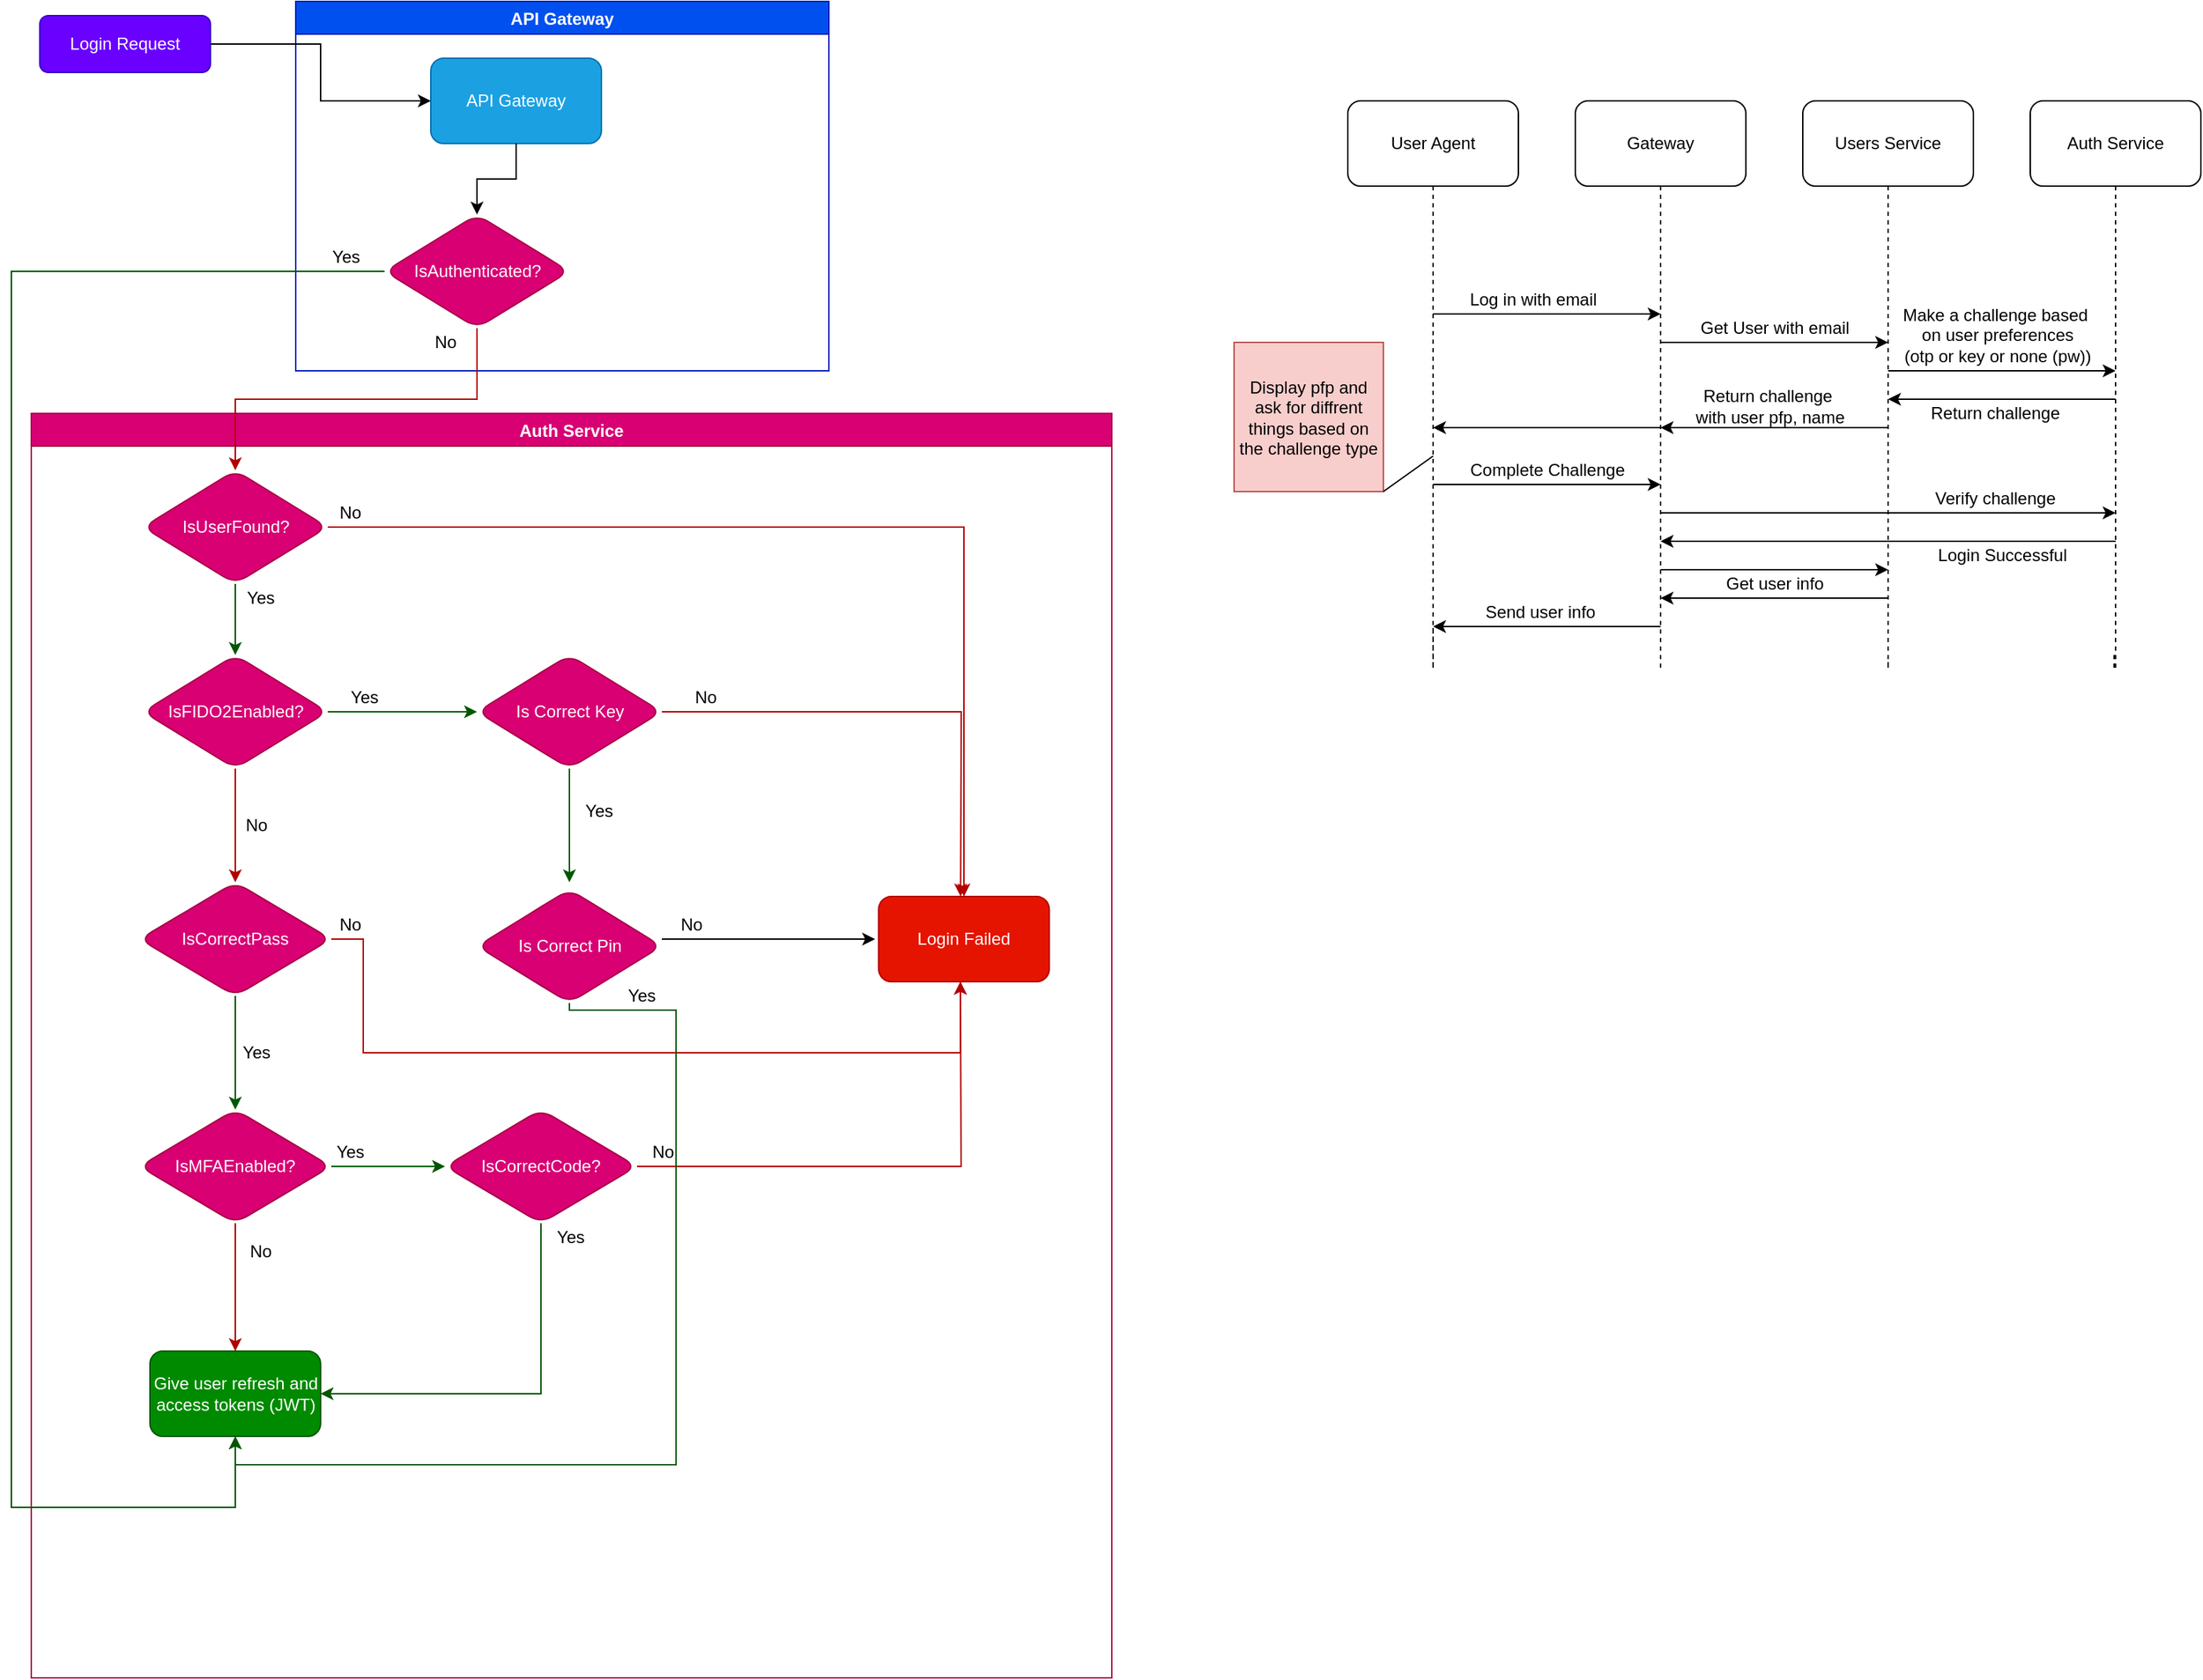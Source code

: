 <mxfile version="16.2.7" type="github">
  <diagram id="C5RBs43oDa-KdzZeNtuy" name="Page-1">
    <mxGraphModel dx="1348" dy="743" grid="1" gridSize="10" guides="1" tooltips="1" connect="1" arrows="1" fold="1" page="1" pageScale="1" pageWidth="827" pageHeight="1169" math="0" shadow="0">
      <root>
        <mxCell id="WIyWlLk6GJQsqaUBKTNV-0" />
        <mxCell id="WIyWlLk6GJQsqaUBKTNV-1" parent="WIyWlLk6GJQsqaUBKTNV-0" />
        <mxCell id="FoUgFa0rfiz2MVf_x0f_-0" value="API Gateway" style="swimlane;fillColor=#0050ef;strokeColor=#001DBC;strokeWidth=1;perimeterSpacing=0;labelBackgroundColor=none;shadow=0;rounded=0;startSize=23;fontColor=#ffffff;" parent="WIyWlLk6GJQsqaUBKTNV-1" vertex="1">
          <mxGeometry x="220" y="20" width="375" height="260" as="geometry">
            <mxRectangle x="335" y="30" width="110" height="23" as="alternateBounds" />
          </mxGeometry>
        </mxCell>
        <mxCell id="FXxWNrquB4hLTaIwDLAD-1" value="API Gateway" style="rounded=1;whiteSpace=wrap;html=1;fillColor=#1ba1e2;fontColor=#ffffff;strokeColor=#006EAF;" parent="FoUgFa0rfiz2MVf_x0f_-0" vertex="1">
          <mxGeometry x="95" y="40" width="120" height="60" as="geometry" />
        </mxCell>
        <mxCell id="FXxWNrquB4hLTaIwDLAD-4" value="IsAuthenticated?" style="rhombus;whiteSpace=wrap;html=1;rounded=1;fillColor=#d80073;fontColor=#ffffff;strokeColor=#A50040;" parent="FoUgFa0rfiz2MVf_x0f_-0" vertex="1">
          <mxGeometry x="62.5" y="150" width="130" height="80" as="geometry" />
        </mxCell>
        <mxCell id="FXxWNrquB4hLTaIwDLAD-5" value="" style="edgeStyle=orthogonalEdgeStyle;rounded=0;orthogonalLoop=1;jettySize=auto;html=1;" parent="FoUgFa0rfiz2MVf_x0f_-0" source="FXxWNrquB4hLTaIwDLAD-1" target="FXxWNrquB4hLTaIwDLAD-4" edge="1">
          <mxGeometry relative="1" as="geometry" />
        </mxCell>
        <mxCell id="FXxWNrquB4hLTaIwDLAD-12" value="No" style="text;html=1;align=center;verticalAlign=middle;resizable=0;points=[];autosize=1;strokeColor=none;fillColor=none;" parent="FoUgFa0rfiz2MVf_x0f_-0" vertex="1">
          <mxGeometry x="90" y="230" width="30" height="20" as="geometry" />
        </mxCell>
        <mxCell id="67reBWPDy8OtHWrZTGoR-2" value="Yes" style="text;html=1;align=center;verticalAlign=middle;resizable=0;points=[];autosize=1;strokeColor=none;fillColor=none;" parent="FoUgFa0rfiz2MVf_x0f_-0" vertex="1">
          <mxGeometry x="20" y="170" width="30" height="20" as="geometry" />
        </mxCell>
        <mxCell id="FXxWNrquB4hLTaIwDLAD-2" style="edgeStyle=orthogonalEdgeStyle;rounded=0;orthogonalLoop=1;jettySize=auto;html=1;" parent="WIyWlLk6GJQsqaUBKTNV-1" source="WIyWlLk6GJQsqaUBKTNV-3" target="FXxWNrquB4hLTaIwDLAD-1" edge="1">
          <mxGeometry relative="1" as="geometry" />
        </mxCell>
        <mxCell id="WIyWlLk6GJQsqaUBKTNV-3" value="Login Request" style="rounded=1;whiteSpace=wrap;html=1;fontSize=12;glass=0;strokeWidth=1;shadow=0;fillColor=#6a00ff;fontColor=#ffffff;strokeColor=#3700CC;" parent="WIyWlLk6GJQsqaUBKTNV-1" vertex="1">
          <mxGeometry x="40" y="30" width="120" height="40" as="geometry" />
        </mxCell>
        <mxCell id="FoUgFa0rfiz2MVf_x0f_-1" value="Auth Service" style="swimlane;rounded=0;shadow=0;labelBackgroundColor=none;strokeWidth=1;fillColor=#d80073;fontColor=#ffffff;strokeColor=#A50040;" parent="WIyWlLk6GJQsqaUBKTNV-1" vertex="1">
          <mxGeometry x="34" y="310" width="760" height="890" as="geometry" />
        </mxCell>
        <mxCell id="FXxWNrquB4hLTaIwDLAD-10" value="IsFIDO2Enabled?" style="rhombus;whiteSpace=wrap;html=1;rounded=1;fillColor=#d80073;fontColor=#ffffff;strokeColor=#A50040;" parent="FoUgFa0rfiz2MVf_x0f_-1" vertex="1">
          <mxGeometry x="78.5" y="170" width="130" height="80" as="geometry" />
        </mxCell>
        <mxCell id="FXxWNrquB4hLTaIwDLAD-18" value="Yes" style="text;html=1;align=center;verticalAlign=middle;resizable=0;points=[];autosize=1;strokeColor=none;fillColor=none;" parent="FoUgFa0rfiz2MVf_x0f_-1" vertex="1">
          <mxGeometry x="218.5" y="190" width="30" height="20" as="geometry" />
        </mxCell>
        <mxCell id="FXxWNrquB4hLTaIwDLAD-23" value="" style="edgeStyle=orthogonalEdgeStyle;rounded=0;orthogonalLoop=1;jettySize=auto;html=1;fillColor=#e51400;strokeColor=#B20000;" parent="FoUgFa0rfiz2MVf_x0f_-1" source="FXxWNrquB4hLTaIwDLAD-19" edge="1">
          <mxGeometry relative="1" as="geometry">
            <mxPoint x="653.643" y="340.0" as="targetPoint" />
          </mxGeometry>
        </mxCell>
        <mxCell id="FXxWNrquB4hLTaIwDLAD-26" value="" style="edgeStyle=orthogonalEdgeStyle;rounded=0;orthogonalLoop=1;jettySize=auto;html=1;fillColor=#008a00;strokeColor=#005700;" parent="FoUgFa0rfiz2MVf_x0f_-1" source="FXxWNrquB4hLTaIwDLAD-19" edge="1">
          <mxGeometry relative="1" as="geometry">
            <mxPoint x="378.5" y="330" as="targetPoint" />
          </mxGeometry>
        </mxCell>
        <mxCell id="FXxWNrquB4hLTaIwDLAD-19" value="Is Correct Key" style="rhombus;whiteSpace=wrap;html=1;rounded=1;fillColor=#d80073;fontColor=#ffffff;strokeColor=#A50040;" parent="FoUgFa0rfiz2MVf_x0f_-1" vertex="1">
          <mxGeometry x="313.5" y="170" width="130" height="80" as="geometry" />
        </mxCell>
        <mxCell id="FXxWNrquB4hLTaIwDLAD-30" style="edgeStyle=orthogonalEdgeStyle;rounded=0;orthogonalLoop=1;jettySize=auto;html=1;exitX=1;exitY=0.5;exitDx=0;exitDy=0;entryX=0;entryY=0.5;entryDx=0;entryDy=0;fillColor=#008a00;strokeColor=#005700;" parent="FoUgFa0rfiz2MVf_x0f_-1" source="FXxWNrquB4hLTaIwDLAD-10" target="FXxWNrquB4hLTaIwDLAD-19" edge="1">
          <mxGeometry relative="1" as="geometry" />
        </mxCell>
        <mxCell id="FXxWNrquB4hLTaIwDLAD-24" value="No" style="text;html=1;align=center;verticalAlign=middle;resizable=0;points=[];autosize=1;strokeColor=none;fillColor=none;" parent="FoUgFa0rfiz2MVf_x0f_-1" vertex="1">
          <mxGeometry x="458.5" y="190" width="30" height="20" as="geometry" />
        </mxCell>
        <mxCell id="FXxWNrquB4hLTaIwDLAD-28" style="edgeStyle=orthogonalEdgeStyle;rounded=0;orthogonalLoop=1;jettySize=auto;html=1;exitX=1;exitY=0.5;exitDx=0;exitDy=0;" parent="FoUgFa0rfiz2MVf_x0f_-1" edge="1">
          <mxGeometry relative="1" as="geometry">
            <mxPoint x="443.5" y="370" as="sourcePoint" />
            <mxPoint x="593.5" y="370.0" as="targetPoint" />
          </mxGeometry>
        </mxCell>
        <mxCell id="FXxWNrquB4hLTaIwDLAD-25" value="Is Correct Pin" style="rhombus;whiteSpace=wrap;html=1;rounded=1;fillColor=#d80073;fontColor=#ffffff;strokeColor=#A50040;" parent="FoUgFa0rfiz2MVf_x0f_-1" vertex="1">
          <mxGeometry x="313.5" y="335" width="130" height="80" as="geometry" />
        </mxCell>
        <mxCell id="FXxWNrquB4hLTaIwDLAD-27" value="Yes" style="text;html=1;align=center;verticalAlign=middle;resizable=0;points=[];autosize=1;strokeColor=none;fillColor=none;" parent="FoUgFa0rfiz2MVf_x0f_-1" vertex="1">
          <mxGeometry x="383.5" y="270" width="30" height="20" as="geometry" />
        </mxCell>
        <mxCell id="FXxWNrquB4hLTaIwDLAD-29" value="No" style="text;html=1;align=center;verticalAlign=middle;resizable=0;points=[];autosize=1;strokeColor=none;fillColor=none;" parent="FoUgFa0rfiz2MVf_x0f_-1" vertex="1">
          <mxGeometry x="448.5" y="350" width="30" height="20" as="geometry" />
        </mxCell>
        <mxCell id="FXxWNrquB4hLTaIwDLAD-34" style="edgeStyle=orthogonalEdgeStyle;rounded=0;orthogonalLoop=1;jettySize=auto;html=1;exitX=1;exitY=0.5;exitDx=0;exitDy=0;entryX=0.5;entryY=1;entryDx=0;entryDy=0;fillColor=#e51400;strokeColor=#B20000;" parent="FoUgFa0rfiz2MVf_x0f_-1" source="FXxWNrquB4hLTaIwDLAD-31" edge="1">
          <mxGeometry relative="1" as="geometry">
            <Array as="points">
              <mxPoint x="233.5" y="370" />
              <mxPoint x="233.5" y="450" />
              <mxPoint x="653.5" y="450" />
            </Array>
            <mxPoint x="653.5" y="400.0" as="targetPoint" />
          </mxGeometry>
        </mxCell>
        <mxCell id="FXxWNrquB4hLTaIwDLAD-31" value="IsCorrectPass" style="rhombus;whiteSpace=wrap;html=1;rounded=1;fillColor=#d80073;fontColor=#ffffff;strokeColor=#A50040;" parent="FoUgFa0rfiz2MVf_x0f_-1" vertex="1">
          <mxGeometry x="76" y="330" width="135" height="80" as="geometry" />
        </mxCell>
        <mxCell id="FXxWNrquB4hLTaIwDLAD-32" value="" style="edgeStyle=orthogonalEdgeStyle;rounded=0;orthogonalLoop=1;jettySize=auto;html=1;fillColor=#e51400;strokeColor=#B20000;" parent="FoUgFa0rfiz2MVf_x0f_-1" source="FXxWNrquB4hLTaIwDLAD-10" target="FXxWNrquB4hLTaIwDLAD-31" edge="1">
          <mxGeometry relative="1" as="geometry" />
        </mxCell>
        <mxCell id="FXxWNrquB4hLTaIwDLAD-33" value="No" style="text;html=1;align=center;verticalAlign=middle;resizable=0;points=[];autosize=1;strokeColor=none;fillColor=none;" parent="FoUgFa0rfiz2MVf_x0f_-1" vertex="1">
          <mxGeometry x="142.5" y="280" width="30" height="20" as="geometry" />
        </mxCell>
        <mxCell id="FXxWNrquB4hLTaIwDLAD-35" value="No" style="text;html=1;align=center;verticalAlign=middle;resizable=0;points=[];autosize=1;strokeColor=none;fillColor=none;" parent="FoUgFa0rfiz2MVf_x0f_-1" vertex="1">
          <mxGeometry x="208.5" y="350" width="30" height="20" as="geometry" />
        </mxCell>
        <mxCell id="FXxWNrquB4hLTaIwDLAD-36" value="IsMFAEnabled?" style="rhombus;whiteSpace=wrap;html=1;rounded=1;fillColor=#d80073;fontColor=#ffffff;strokeColor=#A50040;" parent="FoUgFa0rfiz2MVf_x0f_-1" vertex="1">
          <mxGeometry x="76" y="490" width="135" height="80" as="geometry" />
        </mxCell>
        <mxCell id="FXxWNrquB4hLTaIwDLAD-37" value="" style="edgeStyle=orthogonalEdgeStyle;rounded=0;orthogonalLoop=1;jettySize=auto;html=1;fillColor=#008a00;strokeColor=#005700;" parent="FoUgFa0rfiz2MVf_x0f_-1" source="FXxWNrquB4hLTaIwDLAD-31" target="FXxWNrquB4hLTaIwDLAD-36" edge="1">
          <mxGeometry relative="1" as="geometry" />
        </mxCell>
        <mxCell id="FXxWNrquB4hLTaIwDLAD-38" value="Yes" style="text;html=1;align=center;verticalAlign=middle;resizable=0;points=[];autosize=1;strokeColor=none;fillColor=none;" parent="FoUgFa0rfiz2MVf_x0f_-1" vertex="1">
          <mxGeometry x="142.5" y="440" width="30" height="20" as="geometry" />
        </mxCell>
        <mxCell id="FXxWNrquB4hLTaIwDLAD-42" style="edgeStyle=orthogonalEdgeStyle;rounded=0;orthogonalLoop=1;jettySize=auto;html=1;exitX=1;exitY=0.5;exitDx=0;exitDy=0;entryX=0.5;entryY=1;entryDx=0;entryDy=0;fillColor=#e51400;strokeColor=#B20000;" parent="FoUgFa0rfiz2MVf_x0f_-1" source="FXxWNrquB4hLTaIwDLAD-39" edge="1">
          <mxGeometry relative="1" as="geometry">
            <mxPoint x="653.5" y="400.0" as="targetPoint" />
          </mxGeometry>
        </mxCell>
        <mxCell id="FXxWNrquB4hLTaIwDLAD-39" value="IsCorrectCode?" style="rhombus;whiteSpace=wrap;html=1;rounded=1;fillColor=#d80073;fontColor=#ffffff;strokeColor=#A50040;" parent="FoUgFa0rfiz2MVf_x0f_-1" vertex="1">
          <mxGeometry x="291" y="490" width="135" height="80" as="geometry" />
        </mxCell>
        <mxCell id="FXxWNrquB4hLTaIwDLAD-40" value="" style="edgeStyle=orthogonalEdgeStyle;rounded=0;orthogonalLoop=1;jettySize=auto;html=1;fillColor=#008a00;strokeColor=#005700;" parent="FoUgFa0rfiz2MVf_x0f_-1" source="FXxWNrquB4hLTaIwDLAD-36" target="FXxWNrquB4hLTaIwDLAD-39" edge="1">
          <mxGeometry relative="1" as="geometry" />
        </mxCell>
        <mxCell id="FXxWNrquB4hLTaIwDLAD-41" value="Yes" style="text;html=1;align=center;verticalAlign=middle;resizable=0;points=[];autosize=1;strokeColor=none;fillColor=none;" parent="FoUgFa0rfiz2MVf_x0f_-1" vertex="1">
          <mxGeometry x="208.5" y="510" width="30" height="20" as="geometry" />
        </mxCell>
        <mxCell id="FXxWNrquB4hLTaIwDLAD-43" value="No" style="text;html=1;align=center;verticalAlign=middle;resizable=0;points=[];autosize=1;strokeColor=none;fillColor=none;" parent="FoUgFa0rfiz2MVf_x0f_-1" vertex="1">
          <mxGeometry x="428.5" y="510" width="30" height="20" as="geometry" />
        </mxCell>
        <mxCell id="FXxWNrquB4hLTaIwDLAD-44" value="Give user refresh and access tokens (JWT)" style="whiteSpace=wrap;html=1;rounded=1;fillColor=#008a00;fontColor=#ffffff;strokeColor=#005700;" parent="FoUgFa0rfiz2MVf_x0f_-1" vertex="1">
          <mxGeometry x="83.5" y="660" width="120" height="60" as="geometry" />
        </mxCell>
        <mxCell id="Q1TTC4plueOGODaGnCrx-0" style="edgeStyle=orthogonalEdgeStyle;rounded=0;orthogonalLoop=1;jettySize=auto;html=1;exitX=0.5;exitY=1;exitDx=0;exitDy=0;entryX=0.5;entryY=1;entryDx=0;entryDy=0;fillColor=#008a00;strokeColor=#005700;" parent="FoUgFa0rfiz2MVf_x0f_-1" source="FXxWNrquB4hLTaIwDLAD-25" target="FXxWNrquB4hLTaIwDLAD-44" edge="1">
          <mxGeometry relative="1" as="geometry">
            <Array as="points">
              <mxPoint x="378.5" y="420" />
              <mxPoint x="453.5" y="420" />
              <mxPoint x="453.5" y="740" />
              <mxPoint x="143.5" y="740" />
            </Array>
          </mxGeometry>
        </mxCell>
        <mxCell id="FXxWNrquB4hLTaIwDLAD-45" value="" style="edgeStyle=orthogonalEdgeStyle;rounded=0;orthogonalLoop=1;jettySize=auto;html=1;fillColor=#e51400;strokeColor=#B20000;" parent="FoUgFa0rfiz2MVf_x0f_-1" source="FXxWNrquB4hLTaIwDLAD-36" target="FXxWNrquB4hLTaIwDLAD-44" edge="1">
          <mxGeometry relative="1" as="geometry" />
        </mxCell>
        <mxCell id="FXxWNrquB4hLTaIwDLAD-46" style="edgeStyle=orthogonalEdgeStyle;rounded=0;orthogonalLoop=1;jettySize=auto;html=1;entryX=1;entryY=0.5;entryDx=0;entryDy=0;fillColor=#008a00;strokeColor=#005700;" parent="FoUgFa0rfiz2MVf_x0f_-1" source="FXxWNrquB4hLTaIwDLAD-39" target="FXxWNrquB4hLTaIwDLAD-44" edge="1">
          <mxGeometry relative="1" as="geometry">
            <Array as="points">
              <mxPoint x="358.5" y="690" />
            </Array>
          </mxGeometry>
        </mxCell>
        <mxCell id="FXxWNrquB4hLTaIwDLAD-47" value="Yes" style="text;html=1;align=center;verticalAlign=middle;resizable=0;points=[];autosize=1;strokeColor=none;fillColor=none;" parent="FoUgFa0rfiz2MVf_x0f_-1" vertex="1">
          <mxGeometry x="363.5" y="570" width="30" height="20" as="geometry" />
        </mxCell>
        <mxCell id="Q1TTC4plueOGODaGnCrx-1" value="Yes" style="text;html=1;align=center;verticalAlign=middle;resizable=0;points=[];autosize=1;strokeColor=none;fillColor=none;" parent="FoUgFa0rfiz2MVf_x0f_-1" vertex="1">
          <mxGeometry x="413.5" y="400" width="30" height="20" as="geometry" />
        </mxCell>
        <mxCell id="FXxWNrquB4hLTaIwDLAD-22" value="Login Failed" style="whiteSpace=wrap;html=1;rounded=1;fillColor=#e51400;fontColor=#ffffff;strokeColor=#B20000;" parent="FoUgFa0rfiz2MVf_x0f_-1" vertex="1">
          <mxGeometry x="596" y="340" width="120" height="60" as="geometry" />
        </mxCell>
        <mxCell id="67reBWPDy8OtHWrZTGoR-0" value="No" style="text;html=1;align=center;verticalAlign=middle;resizable=0;points=[];autosize=1;strokeColor=none;fillColor=none;" parent="FoUgFa0rfiz2MVf_x0f_-1" vertex="1">
          <mxGeometry x="146" y="580" width="30" height="20" as="geometry" />
        </mxCell>
        <mxCell id="67reBWPDy8OtHWrZTGoR-8" style="edgeStyle=orthogonalEdgeStyle;rounded=0;orthogonalLoop=1;jettySize=auto;html=1;exitX=0.5;exitY=1;exitDx=0;exitDy=0;entryX=0.5;entryY=0;entryDx=0;entryDy=0;strokeWidth=1;fillColor=#008a00;strokeColor=#005700;" parent="FoUgFa0rfiz2MVf_x0f_-1" source="67reBWPDy8OtHWrZTGoR-5" target="FXxWNrquB4hLTaIwDLAD-10" edge="1">
          <mxGeometry relative="1" as="geometry" />
        </mxCell>
        <mxCell id="67reBWPDy8OtHWrZTGoR-10" style="edgeStyle=orthogonalEdgeStyle;rounded=0;orthogonalLoop=1;jettySize=auto;html=1;exitX=1;exitY=0.5;exitDx=0;exitDy=0;strokeWidth=1;fillColor=#e51400;strokeColor=#B20000;" parent="FoUgFa0rfiz2MVf_x0f_-1" source="67reBWPDy8OtHWrZTGoR-5" target="FXxWNrquB4hLTaIwDLAD-22" edge="1">
          <mxGeometry relative="1" as="geometry" />
        </mxCell>
        <mxCell id="67reBWPDy8OtHWrZTGoR-5" value="IsUserFound?" style="rhombus;whiteSpace=wrap;html=1;rounded=1;fillColor=#d80073;fontColor=#ffffff;strokeColor=#A50040;" parent="FoUgFa0rfiz2MVf_x0f_-1" vertex="1">
          <mxGeometry x="78.5" y="40" width="130" height="80" as="geometry" />
        </mxCell>
        <mxCell id="67reBWPDy8OtHWrZTGoR-9" value="Yes" style="text;html=1;align=center;verticalAlign=middle;resizable=0;points=[];autosize=1;strokeColor=none;fillColor=none;" parent="FoUgFa0rfiz2MVf_x0f_-1" vertex="1">
          <mxGeometry x="146" y="120" width="30" height="20" as="geometry" />
        </mxCell>
        <mxCell id="67reBWPDy8OtHWrZTGoR-11" value="No" style="text;html=1;align=center;verticalAlign=middle;resizable=0;points=[];autosize=1;strokeColor=none;fillColor=none;" parent="FoUgFa0rfiz2MVf_x0f_-1" vertex="1">
          <mxGeometry x="208.5" y="60" width="30" height="20" as="geometry" />
        </mxCell>
        <mxCell id="67reBWPDy8OtHWrZTGoR-1" style="edgeStyle=orthogonalEdgeStyle;rounded=0;orthogonalLoop=1;jettySize=auto;html=1;exitX=0;exitY=0.5;exitDx=0;exitDy=0;strokeWidth=1;fillColor=#008a00;strokeColor=#005700;" parent="WIyWlLk6GJQsqaUBKTNV-1" source="FXxWNrquB4hLTaIwDLAD-4" target="FXxWNrquB4hLTaIwDLAD-44" edge="1">
          <mxGeometry relative="1" as="geometry">
            <Array as="points">
              <mxPoint x="20" y="210" />
              <mxPoint x="20" y="1080" />
            </Array>
          </mxGeometry>
        </mxCell>
        <mxCell id="67reBWPDy8OtHWrZTGoR-7" style="edgeStyle=orthogonalEdgeStyle;rounded=0;orthogonalLoop=1;jettySize=auto;html=1;exitX=0.5;exitY=1;exitDx=0;exitDy=0;strokeWidth=1;fillColor=#e51400;strokeColor=#B20000;" parent="WIyWlLk6GJQsqaUBKTNV-1" source="FXxWNrquB4hLTaIwDLAD-4" target="67reBWPDy8OtHWrZTGoR-5" edge="1">
          <mxGeometry relative="1" as="geometry" />
        </mxCell>
        <mxCell id="jjiA1O-B_wbXCevPp7VG-2" value="User Agent&lt;br&gt;" style="rounded=1;whiteSpace=wrap;html=1;" parent="WIyWlLk6GJQsqaUBKTNV-1" vertex="1">
          <mxGeometry x="960" y="90" width="120" height="60" as="geometry" />
        </mxCell>
        <mxCell id="jjiA1O-B_wbXCevPp7VG-3" value="Gateway" style="rounded=1;whiteSpace=wrap;html=1;" parent="WIyWlLk6GJQsqaUBKTNV-1" vertex="1">
          <mxGeometry x="1120" y="90" width="120" height="60" as="geometry" />
        </mxCell>
        <mxCell id="jjiA1O-B_wbXCevPp7VG-4" value="Users Service" style="rounded=1;whiteSpace=wrap;html=1;" parent="WIyWlLk6GJQsqaUBKTNV-1" vertex="1">
          <mxGeometry x="1280" y="90" width="120" height="60" as="geometry" />
        </mxCell>
        <mxCell id="jjiA1O-B_wbXCevPp7VG-5" value="Auth Service" style="rounded=1;whiteSpace=wrap;html=1;" parent="WIyWlLk6GJQsqaUBKTNV-1" vertex="1">
          <mxGeometry x="1440" y="90" width="120" height="60" as="geometry" />
        </mxCell>
        <mxCell id="jjiA1O-B_wbXCevPp7VG-10" style="edgeStyle=orthogonalEdgeStyle;rounded=0;orthogonalLoop=1;jettySize=auto;html=1;exitX=0.5;exitY=1;exitDx=0;exitDy=0;endArrow=none;endFill=0;dashed=1;" parent="WIyWlLk6GJQsqaUBKTNV-1" source="jjiA1O-B_wbXCevPp7VG-2" edge="1">
          <mxGeometry relative="1" as="geometry">
            <mxPoint x="1020" y="460" as="targetPoint" />
            <mxPoint x="1050" y="210" as="sourcePoint" />
            <Array as="points">
              <mxPoint x="1020" y="490" />
              <mxPoint x="1020" y="490" />
            </Array>
          </mxGeometry>
        </mxCell>
        <mxCell id="jjiA1O-B_wbXCevPp7VG-11" style="edgeStyle=orthogonalEdgeStyle;rounded=0;orthogonalLoop=1;jettySize=auto;html=1;exitX=0.5;exitY=1;exitDx=0;exitDy=0;endArrow=none;endFill=0;dashed=1;" parent="WIyWlLk6GJQsqaUBKTNV-1" source="jjiA1O-B_wbXCevPp7VG-3" edge="1">
          <mxGeometry relative="1" as="geometry">
            <mxPoint x="1179" y="490" as="targetPoint" />
            <mxPoint x="1179.41" y="190" as="sourcePoint" />
            <Array as="points">
              <mxPoint x="1180" y="490" />
            </Array>
          </mxGeometry>
        </mxCell>
        <mxCell id="jjiA1O-B_wbXCevPp7VG-12" style="edgeStyle=orthogonalEdgeStyle;rounded=0;orthogonalLoop=1;jettySize=auto;html=1;endArrow=none;endFill=0;dashed=1;exitX=0.5;exitY=1;exitDx=0;exitDy=0;" parent="WIyWlLk6GJQsqaUBKTNV-1" source="jjiA1O-B_wbXCevPp7VG-4" edge="1">
          <mxGeometry relative="1" as="geometry">
            <mxPoint x="1340" y="480" as="targetPoint" />
            <mxPoint x="1340" y="230" as="sourcePoint" />
            <Array as="points">
              <mxPoint x="1340" y="490" />
              <mxPoint x="1340" y="490" />
            </Array>
          </mxGeometry>
        </mxCell>
        <mxCell id="jjiA1O-B_wbXCevPp7VG-13" style="edgeStyle=orthogonalEdgeStyle;rounded=0;orthogonalLoop=1;jettySize=auto;html=1;endArrow=none;endFill=0;dashed=1;exitX=0.5;exitY=1;exitDx=0;exitDy=0;" parent="WIyWlLk6GJQsqaUBKTNV-1" source="jjiA1O-B_wbXCevPp7VG-5" edge="1">
          <mxGeometry relative="1" as="geometry">
            <mxPoint x="1499" y="480" as="targetPoint" />
            <mxPoint x="1499" y="250" as="sourcePoint" />
            <Array as="points">
              <mxPoint x="1500" y="490" />
              <mxPoint x="1499" y="490" />
            </Array>
          </mxGeometry>
        </mxCell>
        <mxCell id="jjiA1O-B_wbXCevPp7VG-14" value="" style="endArrow=classic;html=1;rounded=0;" parent="WIyWlLk6GJQsqaUBKTNV-1" edge="1">
          <mxGeometry width="50" height="50" relative="1" as="geometry">
            <mxPoint x="1020" y="240" as="sourcePoint" />
            <mxPoint x="1180" y="240" as="targetPoint" />
          </mxGeometry>
        </mxCell>
        <mxCell id="jjiA1O-B_wbXCevPp7VG-15" value="Log in with email" style="text;html=1;align=center;verticalAlign=middle;resizable=0;points=[];autosize=1;strokeColor=none;fillColor=none;" parent="WIyWlLk6GJQsqaUBKTNV-1" vertex="1">
          <mxGeometry x="1040" y="220" width="100" height="20" as="geometry" />
        </mxCell>
        <mxCell id="jjiA1O-B_wbXCevPp7VG-16" value="" style="endArrow=classic;html=1;rounded=0;" parent="WIyWlLk6GJQsqaUBKTNV-1" edge="1">
          <mxGeometry width="50" height="50" relative="1" as="geometry">
            <mxPoint x="1180" y="260" as="sourcePoint" />
            <mxPoint x="1340" y="260" as="targetPoint" />
          </mxGeometry>
        </mxCell>
        <mxCell id="jjiA1O-B_wbXCevPp7VG-17" value="Get User with email" style="text;html=1;align=center;verticalAlign=middle;resizable=0;points=[];autosize=1;strokeColor=none;fillColor=none;" parent="WIyWlLk6GJQsqaUBKTNV-1" vertex="1">
          <mxGeometry x="1200" y="240" width="120" height="20" as="geometry" />
        </mxCell>
        <mxCell id="jjiA1O-B_wbXCevPp7VG-18" value="" style="endArrow=classic;html=1;rounded=0;" parent="WIyWlLk6GJQsqaUBKTNV-1" edge="1">
          <mxGeometry width="50" height="50" relative="1" as="geometry">
            <mxPoint x="1340" y="280" as="sourcePoint" />
            <mxPoint x="1500" y="280" as="targetPoint" />
          </mxGeometry>
        </mxCell>
        <mxCell id="jjiA1O-B_wbXCevPp7VG-20" value="Make a challenge based&lt;br&gt;&amp;nbsp;on user preferences&lt;br&gt;&amp;nbsp;(otp or key or none (pw))" style="text;html=1;align=center;verticalAlign=middle;resizable=0;points=[];autosize=1;strokeColor=none;fillColor=none;" parent="WIyWlLk6GJQsqaUBKTNV-1" vertex="1">
          <mxGeometry x="1340" y="230" width="150" height="50" as="geometry" />
        </mxCell>
        <mxCell id="jjiA1O-B_wbXCevPp7VG-21" value="" style="endArrow=classic;html=1;rounded=0;" parent="WIyWlLk6GJQsqaUBKTNV-1" edge="1">
          <mxGeometry width="50" height="50" relative="1" as="geometry">
            <mxPoint x="1500" y="300" as="sourcePoint" />
            <mxPoint x="1340" y="300" as="targetPoint" />
          </mxGeometry>
        </mxCell>
        <mxCell id="jjiA1O-B_wbXCevPp7VG-22" value="Return challenge" style="text;html=1;align=center;verticalAlign=middle;resizable=0;points=[];autosize=1;strokeColor=none;fillColor=none;" parent="WIyWlLk6GJQsqaUBKTNV-1" vertex="1">
          <mxGeometry x="1360" y="300" width="110" height="20" as="geometry" />
        </mxCell>
        <mxCell id="jjiA1O-B_wbXCevPp7VG-23" value="" style="endArrow=classic;html=1;rounded=0;" parent="WIyWlLk6GJQsqaUBKTNV-1" edge="1">
          <mxGeometry width="50" height="50" relative="1" as="geometry">
            <mxPoint x="1340" y="320" as="sourcePoint" />
            <mxPoint x="1180" y="320" as="targetPoint" />
          </mxGeometry>
        </mxCell>
        <mxCell id="jjiA1O-B_wbXCevPp7VG-24" value="Return challenge&lt;br&gt;&amp;nbsp;with user pfp, name" style="text;html=1;align=center;verticalAlign=middle;resizable=0;points=[];autosize=1;strokeColor=none;fillColor=none;" parent="WIyWlLk6GJQsqaUBKTNV-1" vertex="1">
          <mxGeometry x="1195" y="290" width="120" height="30" as="geometry" />
        </mxCell>
        <mxCell id="jjiA1O-B_wbXCevPp7VG-25" value="Display pfp and ask for diffrent things based on the challenge type" style="whiteSpace=wrap;html=1;aspect=fixed;fillColor=#f8cecc;strokeColor=#b85450;" parent="WIyWlLk6GJQsqaUBKTNV-1" vertex="1">
          <mxGeometry x="880" y="260" width="105" height="105" as="geometry" />
        </mxCell>
        <mxCell id="jjiA1O-B_wbXCevPp7VG-26" value="" style="endArrow=none;html=1;rounded=0;entryX=1;entryY=1;entryDx=0;entryDy=0;" parent="WIyWlLk6GJQsqaUBKTNV-1" target="jjiA1O-B_wbXCevPp7VG-25" edge="1">
          <mxGeometry width="50" height="50" relative="1" as="geometry">
            <mxPoint x="1020" y="340" as="sourcePoint" />
            <mxPoint x="1080" y="290" as="targetPoint" />
          </mxGeometry>
        </mxCell>
        <mxCell id="jjiA1O-B_wbXCevPp7VG-27" value="" style="endArrow=classic;html=1;rounded=0;" parent="WIyWlLk6GJQsqaUBKTNV-1" edge="1">
          <mxGeometry width="50" height="50" relative="1" as="geometry">
            <mxPoint x="1180" y="320" as="sourcePoint" />
            <mxPoint x="1020" y="320" as="targetPoint" />
          </mxGeometry>
        </mxCell>
        <mxCell id="jjiA1O-B_wbXCevPp7VG-28" value="" style="endArrow=classic;html=1;rounded=0;" parent="WIyWlLk6GJQsqaUBKTNV-1" edge="1">
          <mxGeometry width="50" height="50" relative="1" as="geometry">
            <mxPoint x="1020" y="360" as="sourcePoint" />
            <mxPoint x="1180" y="360" as="targetPoint" />
          </mxGeometry>
        </mxCell>
        <mxCell id="jjiA1O-B_wbXCevPp7VG-29" value="Complete Challenge" style="text;html=1;align=center;verticalAlign=middle;resizable=0;points=[];autosize=1;strokeColor=none;fillColor=none;" parent="WIyWlLk6GJQsqaUBKTNV-1" vertex="1">
          <mxGeometry x="1040" y="340" width="120" height="20" as="geometry" />
        </mxCell>
        <mxCell id="jjiA1O-B_wbXCevPp7VG-30" value="" style="endArrow=classic;html=1;rounded=0;" parent="WIyWlLk6GJQsqaUBKTNV-1" edge="1">
          <mxGeometry width="50" height="50" relative="1" as="geometry">
            <mxPoint x="1180" y="380" as="sourcePoint" />
            <mxPoint x="1500" y="380" as="targetPoint" />
          </mxGeometry>
        </mxCell>
        <mxCell id="jjiA1O-B_wbXCevPp7VG-31" value="Verify&amp;nbsp;challenge" style="text;html=1;align=center;verticalAlign=middle;resizable=0;points=[];autosize=1;strokeColor=none;fillColor=none;" parent="WIyWlLk6GJQsqaUBKTNV-1" vertex="1">
          <mxGeometry x="1365" y="360" width="100" height="20" as="geometry" />
        </mxCell>
        <mxCell id="jjiA1O-B_wbXCevPp7VG-32" value="" style="endArrow=classic;html=1;rounded=0;" parent="WIyWlLk6GJQsqaUBKTNV-1" edge="1">
          <mxGeometry width="50" height="50" relative="1" as="geometry">
            <mxPoint x="1500" y="400" as="sourcePoint" />
            <mxPoint x="1180" y="400" as="targetPoint" />
          </mxGeometry>
        </mxCell>
        <mxCell id="jjiA1O-B_wbXCevPp7VG-33" value="Login Successful" style="text;html=1;align=center;verticalAlign=middle;resizable=0;points=[];autosize=1;strokeColor=none;fillColor=none;" parent="WIyWlLk6GJQsqaUBKTNV-1" vertex="1">
          <mxGeometry x="1365" y="400" width="110" height="20" as="geometry" />
        </mxCell>
        <mxCell id="jjiA1O-B_wbXCevPp7VG-34" value="" style="endArrow=classic;html=1;rounded=0;" parent="WIyWlLk6GJQsqaUBKTNV-1" edge="1">
          <mxGeometry width="50" height="50" relative="1" as="geometry">
            <mxPoint x="1180" y="460" as="sourcePoint" />
            <mxPoint x="1020" y="460" as="targetPoint" />
          </mxGeometry>
        </mxCell>
        <mxCell id="jjiA1O-B_wbXCevPp7VG-35" value="Send user info" style="text;html=1;align=center;verticalAlign=middle;resizable=0;points=[];autosize=1;strokeColor=none;fillColor=none;" parent="WIyWlLk6GJQsqaUBKTNV-1" vertex="1">
          <mxGeometry x="1050" y="440" width="90" height="20" as="geometry" />
        </mxCell>
        <mxCell id="h4a00Ome3Sb2D7eW4RtY-0" value="" style="endArrow=classic;html=1;rounded=0;" edge="1" parent="WIyWlLk6GJQsqaUBKTNV-1">
          <mxGeometry width="50" height="50" relative="1" as="geometry">
            <mxPoint x="1180" y="420" as="sourcePoint" />
            <mxPoint x="1340" y="420" as="targetPoint" />
          </mxGeometry>
        </mxCell>
        <mxCell id="h4a00Ome3Sb2D7eW4RtY-1" value="Get user info" style="text;html=1;align=center;verticalAlign=middle;resizable=0;points=[];autosize=1;strokeColor=none;fillColor=none;" vertex="1" parent="WIyWlLk6GJQsqaUBKTNV-1">
          <mxGeometry x="1220" y="420" width="80" height="20" as="geometry" />
        </mxCell>
        <mxCell id="h4a00Ome3Sb2D7eW4RtY-2" value="" style="endArrow=classic;html=1;rounded=0;" edge="1" parent="WIyWlLk6GJQsqaUBKTNV-1">
          <mxGeometry width="50" height="50" relative="1" as="geometry">
            <mxPoint x="1340" y="440" as="sourcePoint" />
            <mxPoint x="1180" y="440" as="targetPoint" />
          </mxGeometry>
        </mxCell>
      </root>
    </mxGraphModel>
  </diagram>
</mxfile>
